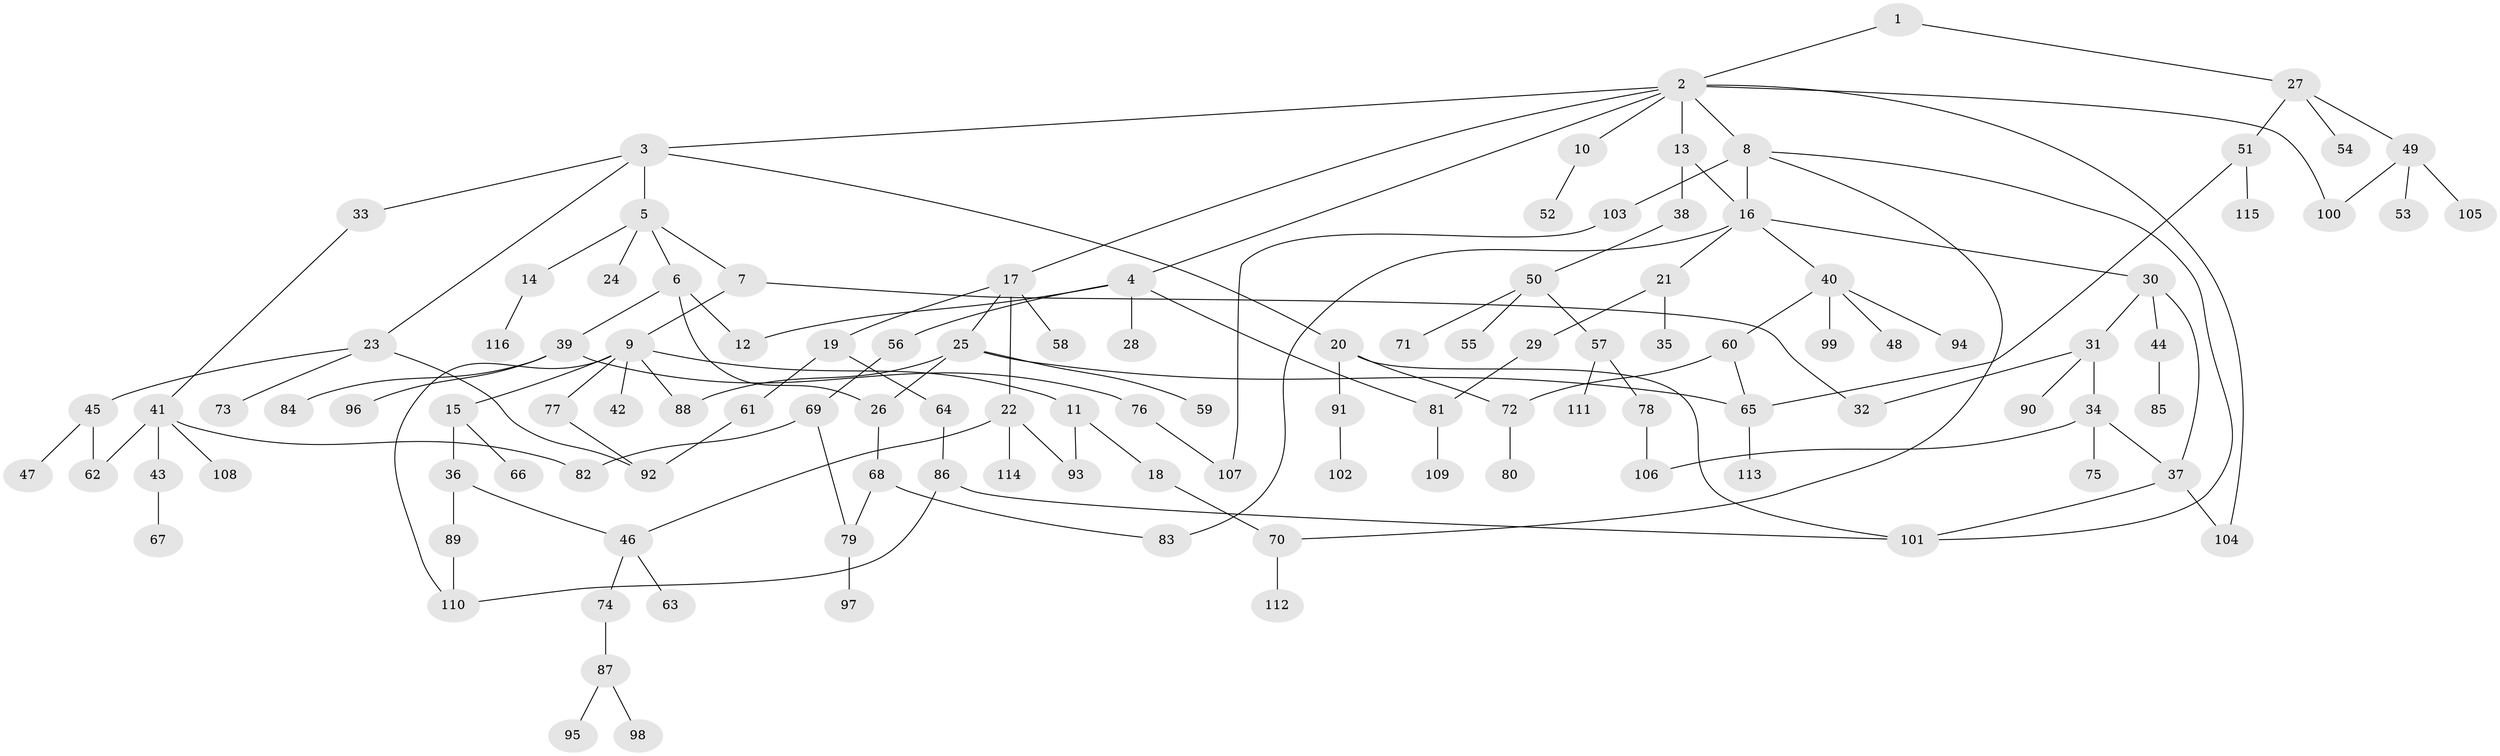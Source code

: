 // coarse degree distribution, {10: 0.022727272727272728, 15: 0.022727272727272728, 4: 0.06818181818181818, 8: 0.045454545454545456, 7: 0.022727272727272728, 1: 0.5, 3: 0.09090909090909091, 12: 0.022727272727272728, 5: 0.022727272727272728, 11: 0.022727272727272728, 2: 0.1590909090909091}
// Generated by graph-tools (version 1.1) at 2025/17/03/04/25 18:17:07]
// undirected, 116 vertices, 143 edges
graph export_dot {
graph [start="1"]
  node [color=gray90,style=filled];
  1;
  2;
  3;
  4;
  5;
  6;
  7;
  8;
  9;
  10;
  11;
  12;
  13;
  14;
  15;
  16;
  17;
  18;
  19;
  20;
  21;
  22;
  23;
  24;
  25;
  26;
  27;
  28;
  29;
  30;
  31;
  32;
  33;
  34;
  35;
  36;
  37;
  38;
  39;
  40;
  41;
  42;
  43;
  44;
  45;
  46;
  47;
  48;
  49;
  50;
  51;
  52;
  53;
  54;
  55;
  56;
  57;
  58;
  59;
  60;
  61;
  62;
  63;
  64;
  65;
  66;
  67;
  68;
  69;
  70;
  71;
  72;
  73;
  74;
  75;
  76;
  77;
  78;
  79;
  80;
  81;
  82;
  83;
  84;
  85;
  86;
  87;
  88;
  89;
  90;
  91;
  92;
  93;
  94;
  95;
  96;
  97;
  98;
  99;
  100;
  101;
  102;
  103;
  104;
  105;
  106;
  107;
  108;
  109;
  110;
  111;
  112;
  113;
  114;
  115;
  116;
  1 -- 2;
  1 -- 27;
  2 -- 3;
  2 -- 4;
  2 -- 8;
  2 -- 10;
  2 -- 13;
  2 -- 17;
  2 -- 100;
  2 -- 104;
  3 -- 5;
  3 -- 20;
  3 -- 23;
  3 -- 33;
  4 -- 28;
  4 -- 56;
  4 -- 81;
  4 -- 12;
  5 -- 6;
  5 -- 7;
  5 -- 14;
  5 -- 24;
  6 -- 12;
  6 -- 39;
  6 -- 26;
  7 -- 9;
  7 -- 32;
  8 -- 16;
  8 -- 70;
  8 -- 103;
  8 -- 101;
  9 -- 11;
  9 -- 15;
  9 -- 42;
  9 -- 77;
  9 -- 88;
  9 -- 110;
  10 -- 52;
  11 -- 18;
  11 -- 93;
  13 -- 38;
  13 -- 16;
  14 -- 116;
  15 -- 36;
  15 -- 66;
  16 -- 21;
  16 -- 30;
  16 -- 40;
  16 -- 83;
  17 -- 19;
  17 -- 22;
  17 -- 25;
  17 -- 58;
  18 -- 70;
  19 -- 61;
  19 -- 64;
  20 -- 91;
  20 -- 101;
  20 -- 72;
  21 -- 29;
  21 -- 35;
  22 -- 114;
  22 -- 93;
  22 -- 46;
  23 -- 45;
  23 -- 73;
  23 -- 92;
  25 -- 26;
  25 -- 59;
  25 -- 65;
  25 -- 88;
  26 -- 68;
  27 -- 49;
  27 -- 51;
  27 -- 54;
  29 -- 81;
  30 -- 31;
  30 -- 44;
  30 -- 37;
  31 -- 32;
  31 -- 34;
  31 -- 90;
  33 -- 41;
  34 -- 37;
  34 -- 75;
  34 -- 106;
  36 -- 46;
  36 -- 89;
  37 -- 104;
  37 -- 101;
  38 -- 50;
  39 -- 76;
  39 -- 84;
  39 -- 96;
  40 -- 48;
  40 -- 60;
  40 -- 94;
  40 -- 99;
  41 -- 43;
  41 -- 62;
  41 -- 108;
  41 -- 82;
  43 -- 67;
  44 -- 85;
  45 -- 47;
  45 -- 62;
  46 -- 63;
  46 -- 74;
  49 -- 53;
  49 -- 105;
  49 -- 100;
  50 -- 55;
  50 -- 57;
  50 -- 71;
  51 -- 115;
  51 -- 65;
  56 -- 69;
  57 -- 78;
  57 -- 111;
  60 -- 72;
  60 -- 65;
  61 -- 92;
  64 -- 86;
  65 -- 113;
  68 -- 79;
  68 -- 83;
  69 -- 82;
  69 -- 79;
  70 -- 112;
  72 -- 80;
  74 -- 87;
  76 -- 107;
  77 -- 92;
  78 -- 106;
  79 -- 97;
  81 -- 109;
  86 -- 110;
  86 -- 101;
  87 -- 95;
  87 -- 98;
  89 -- 110;
  91 -- 102;
  103 -- 107;
}
